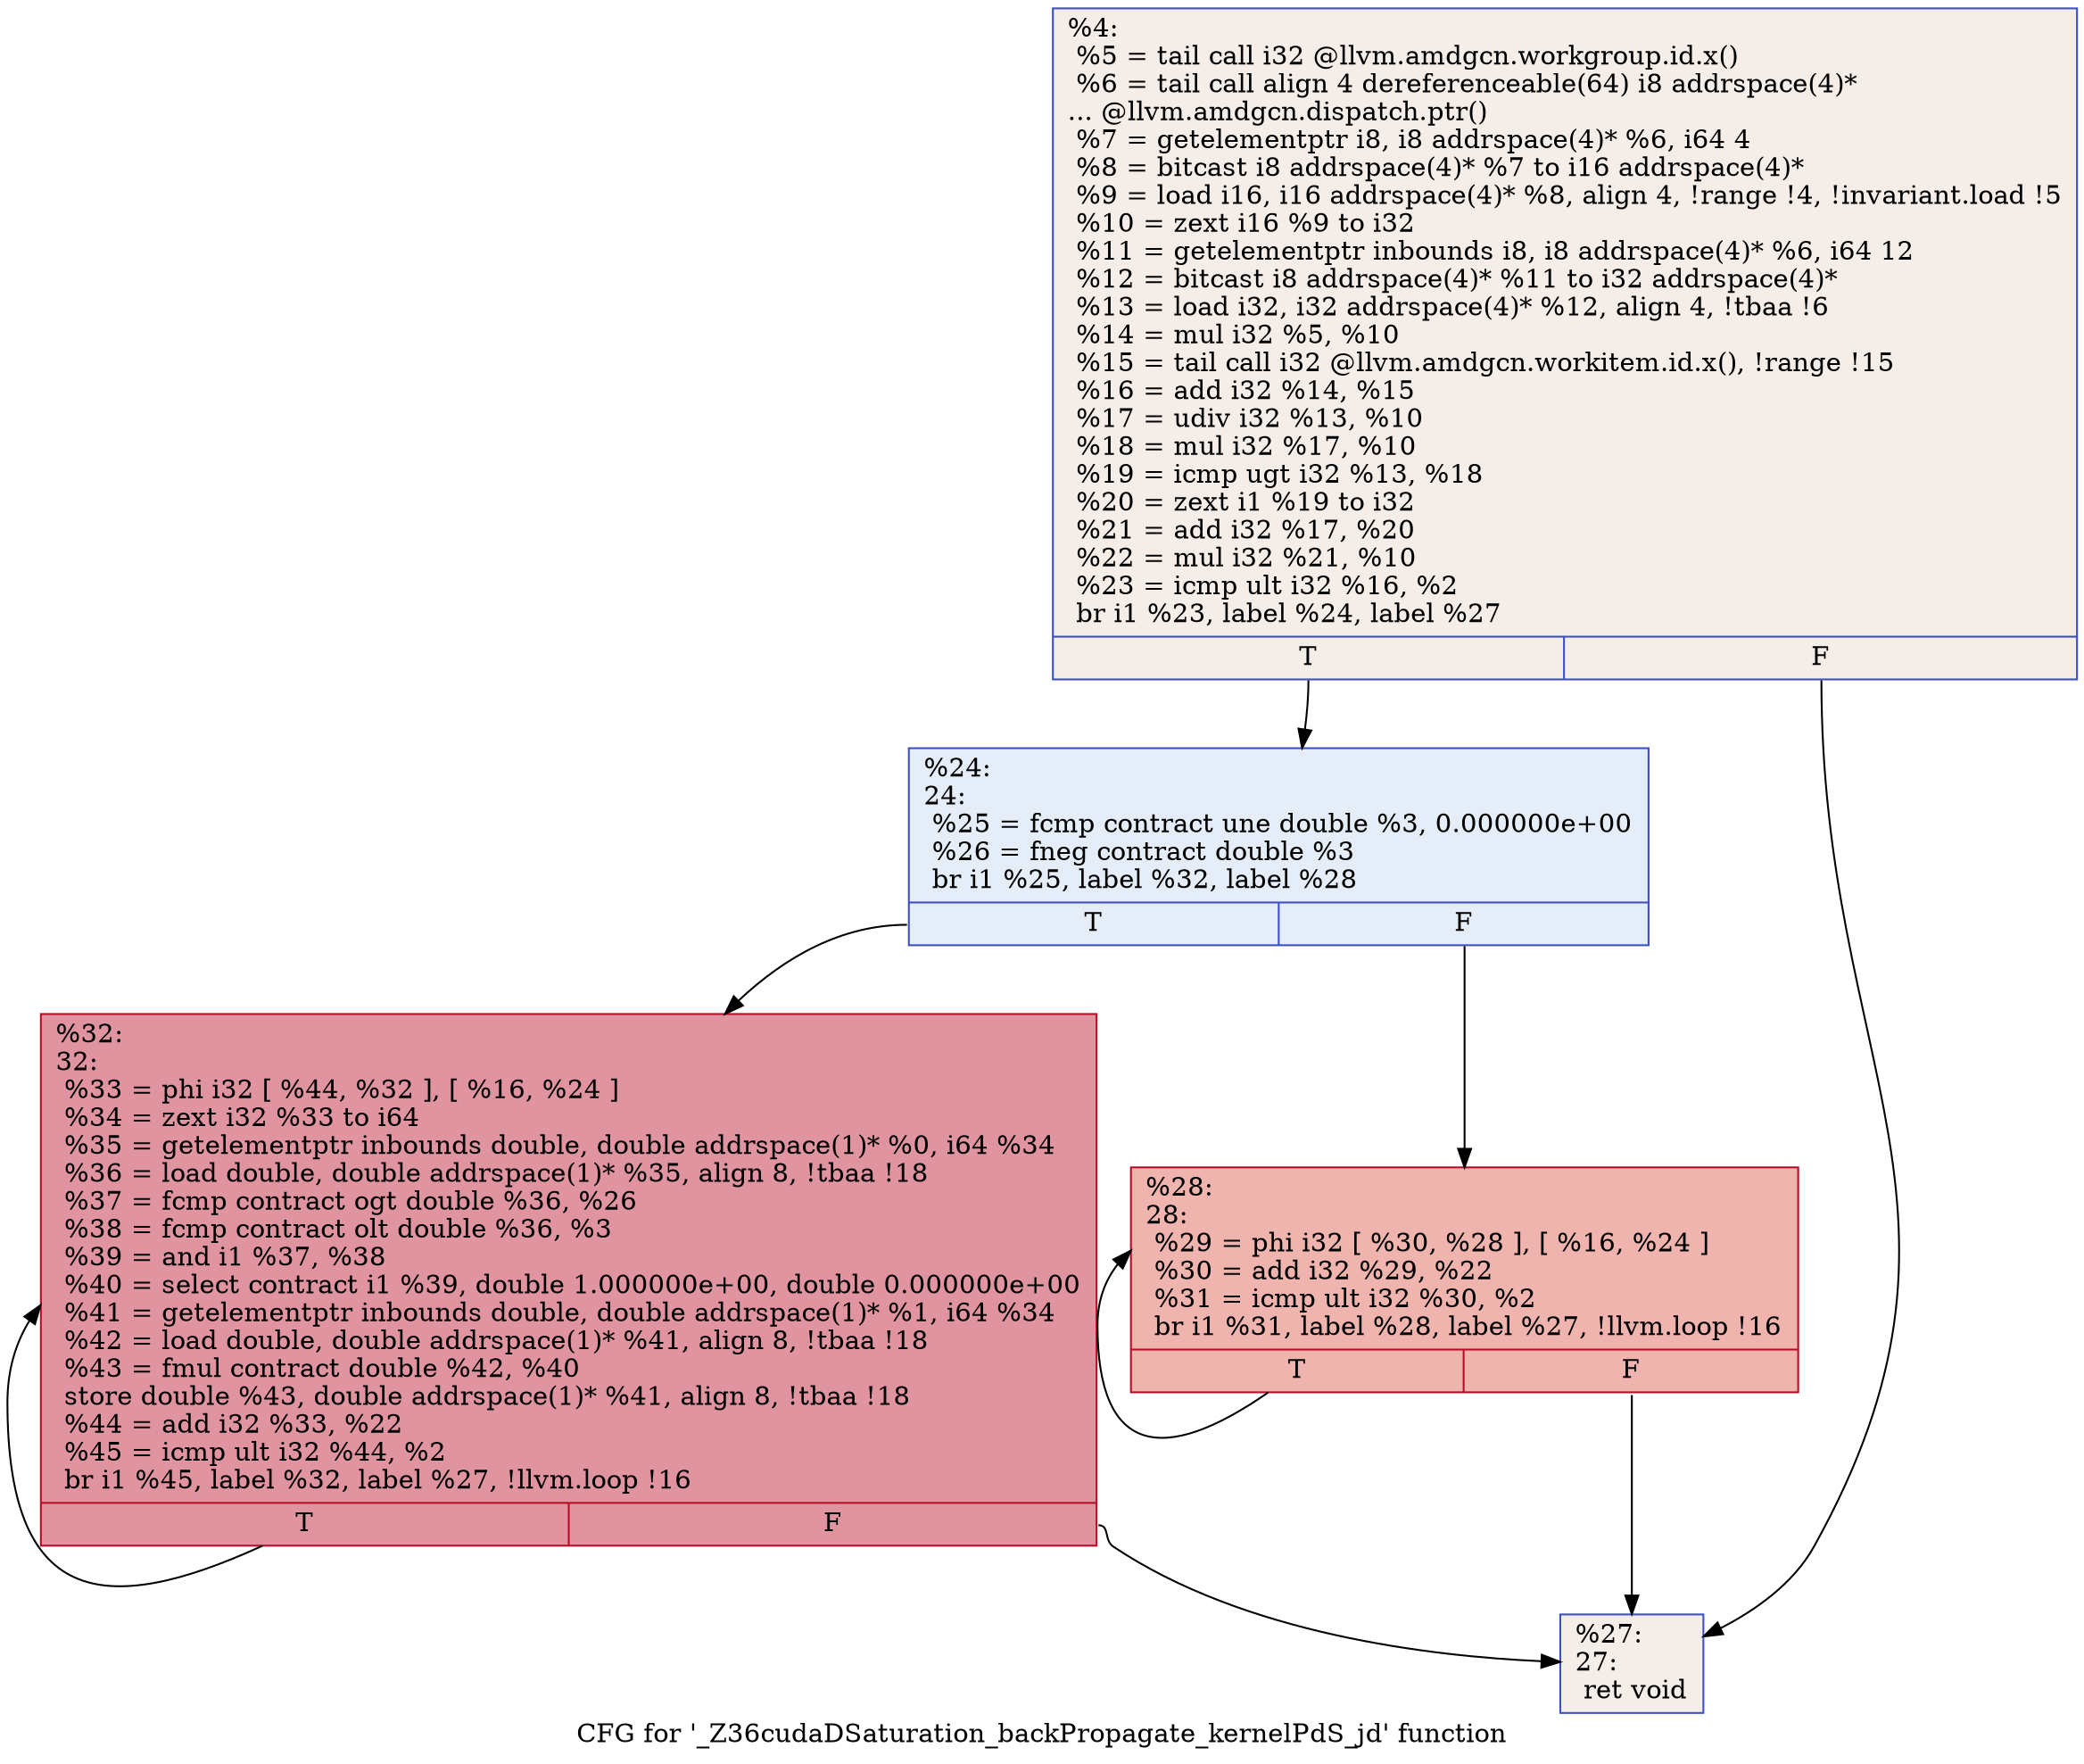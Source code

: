 digraph "CFG for '_Z36cudaDSaturation_backPropagate_kernelPdS_jd' function" {
	label="CFG for '_Z36cudaDSaturation_backPropagate_kernelPdS_jd' function";

	Node0x528e6d0 [shape=record,color="#3d50c3ff", style=filled, fillcolor="#e8d6cc70",label="{%4:\l  %5 = tail call i32 @llvm.amdgcn.workgroup.id.x()\l  %6 = tail call align 4 dereferenceable(64) i8 addrspace(4)*\l... @llvm.amdgcn.dispatch.ptr()\l  %7 = getelementptr i8, i8 addrspace(4)* %6, i64 4\l  %8 = bitcast i8 addrspace(4)* %7 to i16 addrspace(4)*\l  %9 = load i16, i16 addrspace(4)* %8, align 4, !range !4, !invariant.load !5\l  %10 = zext i16 %9 to i32\l  %11 = getelementptr inbounds i8, i8 addrspace(4)* %6, i64 12\l  %12 = bitcast i8 addrspace(4)* %11 to i32 addrspace(4)*\l  %13 = load i32, i32 addrspace(4)* %12, align 4, !tbaa !6\l  %14 = mul i32 %5, %10\l  %15 = tail call i32 @llvm.amdgcn.workitem.id.x(), !range !15\l  %16 = add i32 %14, %15\l  %17 = udiv i32 %13, %10\l  %18 = mul i32 %17, %10\l  %19 = icmp ugt i32 %13, %18\l  %20 = zext i1 %19 to i32\l  %21 = add i32 %17, %20\l  %22 = mul i32 %21, %10\l  %23 = icmp ult i32 %16, %2\l  br i1 %23, label %24, label %27\l|{<s0>T|<s1>F}}"];
	Node0x528e6d0:s0 -> Node0x5290cd0;
	Node0x528e6d0:s1 -> Node0x5290d60;
	Node0x5290cd0 [shape=record,color="#3d50c3ff", style=filled, fillcolor="#c5d6f270",label="{%24:\l24:                                               \l  %25 = fcmp contract une double %3, 0.000000e+00\l  %26 = fneg contract double %3\l  br i1 %25, label %32, label %28\l|{<s0>T|<s1>F}}"];
	Node0x5290cd0:s0 -> Node0x52919b0;
	Node0x5290cd0:s1 -> Node0x5291a40;
	Node0x5290d60 [shape=record,color="#3d50c3ff", style=filled, fillcolor="#e8d6cc70",label="{%27:\l27:                                               \l  ret void\l}"];
	Node0x5291a40 [shape=record,color="#b70d28ff", style=filled, fillcolor="#d8564670",label="{%28:\l28:                                               \l  %29 = phi i32 [ %30, %28 ], [ %16, %24 ]\l  %30 = add i32 %29, %22\l  %31 = icmp ult i32 %30, %2\l  br i1 %31, label %28, label %27, !llvm.loop !16\l|{<s0>T|<s1>F}}"];
	Node0x5291a40:s0 -> Node0x5291a40;
	Node0x5291a40:s1 -> Node0x5290d60;
	Node0x52919b0 [shape=record,color="#b70d28ff", style=filled, fillcolor="#b70d2870",label="{%32:\l32:                                               \l  %33 = phi i32 [ %44, %32 ], [ %16, %24 ]\l  %34 = zext i32 %33 to i64\l  %35 = getelementptr inbounds double, double addrspace(1)* %0, i64 %34\l  %36 = load double, double addrspace(1)* %35, align 8, !tbaa !18\l  %37 = fcmp contract ogt double %36, %26\l  %38 = fcmp contract olt double %36, %3\l  %39 = and i1 %37, %38\l  %40 = select contract i1 %39, double 1.000000e+00, double 0.000000e+00\l  %41 = getelementptr inbounds double, double addrspace(1)* %1, i64 %34\l  %42 = load double, double addrspace(1)* %41, align 8, !tbaa !18\l  %43 = fmul contract double %42, %40\l  store double %43, double addrspace(1)* %41, align 8, !tbaa !18\l  %44 = add i32 %33, %22\l  %45 = icmp ult i32 %44, %2\l  br i1 %45, label %32, label %27, !llvm.loop !16\l|{<s0>T|<s1>F}}"];
	Node0x52919b0:s0 -> Node0x52919b0;
	Node0x52919b0:s1 -> Node0x5290d60;
}
